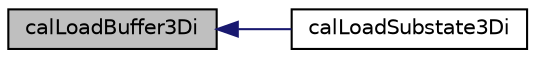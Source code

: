 digraph "calLoadBuffer3Di"
{
  edge [fontname="Helvetica",fontsize="10",labelfontname="Helvetica",labelfontsize="10"];
  node [fontname="Helvetica",fontsize="10",shape=record];
  rankdir="LR";
  Node1 [label="calLoadBuffer3Di",height=0.2,width=0.4,color="black", fillcolor="grey75", style="filled" fontcolor="black"];
  Node1 -> Node2 [dir="back",color="midnightblue",fontsize="10",style="solid",fontname="Helvetica"];
  Node2 [label="calLoadSubstate3Di",height=0.2,width=0.4,color="black", fillcolor="white", style="filled",URL="$cal3_d_i_o_8h.html#ad5b26e2da6caf322e5d927b6d167e588",tooltip="Loads an int substate from file. "];
}
